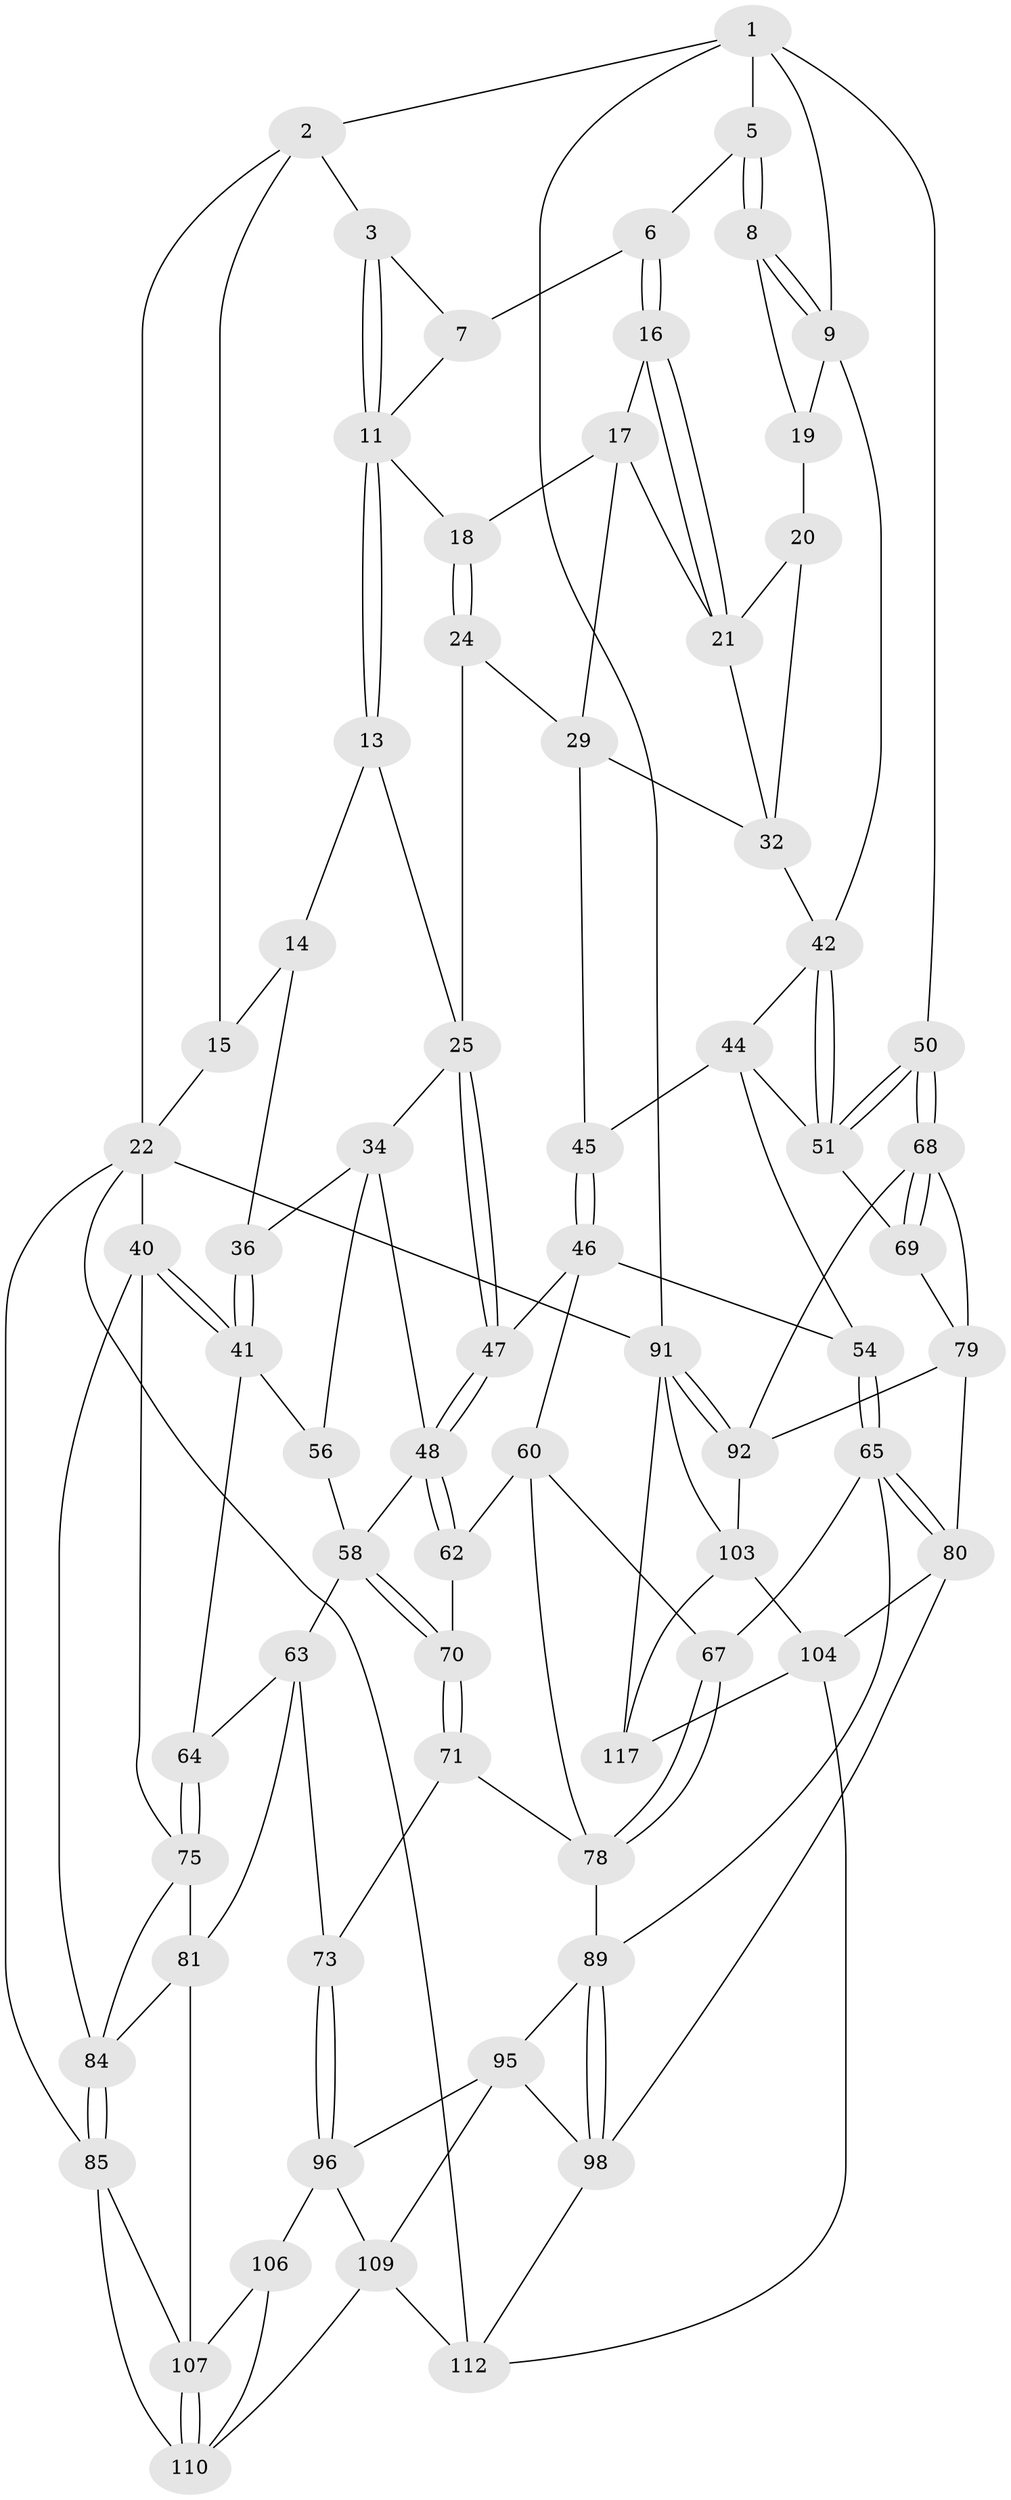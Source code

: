 // Generated by graph-tools (version 1.1) at 2025/52/02/27/25 19:52:35]
// undirected, 70 vertices, 156 edges
graph export_dot {
graph [start="1"]
  node [color=gray90,style=filled];
  1 [pos="+0.882210047050727+0",super="+10"];
  2 [pos="+0.24434767960658663+0"];
  3 [pos="+0.31775998682622814+0",super="+4"];
  5 [pos="+0.9578052910834427+0.06275438107439849"];
  6 [pos="+0.7372226586917947+0"];
  7 [pos="+0.7246741854018677+0"];
  8 [pos="+1+0.1876522721912318"];
  9 [pos="+1+0.19336729902652092",super="+38"];
  11 [pos="+0.3685515052075937+0.07038914158197834",super="+12"];
  13 [pos="+0.3385876508707097+0.17690033979153652"];
  14 [pos="+0.18927050543410373+0.21777562538608441",super="+33"];
  15 [pos="+0.10511590231011565+0.07775120725912824",super="+23"];
  16 [pos="+0.7396970978747133+0.05116517964800192"];
  17 [pos="+0.6598096842359232+0.1457203768536655",super="+28"];
  18 [pos="+0.596402853774729+0.16891952375394195"];
  19 [pos="+0.9892732849336704+0.18920840840297992",super="+37"];
  20 [pos="+0.8851704693076847+0.1706524419195908",super="+31"];
  21 [pos="+0.8554341984986272+0.16122305321289587",super="+27"];
  22 [pos="+0+0.19865972414989116",super="+87"];
  24 [pos="+0.5574759028630565+0.23675507616489236"];
  25 [pos="+0.42346492006348596+0.3005110037926936",super="+26"];
  29 [pos="+0.7130342028131608+0.29367530660659225",super="+30"];
  32 [pos="+0.8212213088082829+0.3243185153509882",super="+39"];
  34 [pos="+0.3125256861700262+0.4346273761624785",super="+35"];
  36 [pos="+0.17380958353879877+0.2585590062556348"];
  40 [pos="+0+0.3934908836447445",super="+76"];
  41 [pos="+0+0.4217001919365525",super="+57"];
  42 [pos="+0.9054373604787924+0.423749204827649",super="+43"];
  44 [pos="+0.7416449169807656+0.4317862229269588",super="+53"];
  45 [pos="+0.6476067575124194+0.394447344933507"];
  46 [pos="+0.5968105081226199+0.4368131349698535",super="+55"];
  47 [pos="+0.5557334710174818+0.43663843595706053"];
  48 [pos="+0.4776754109972808+0.5206446925052229",super="+49"];
  50 [pos="+1+0.4493330356328124"];
  51 [pos="+0.9138174962578949+0.43659185242546567",super="+52"];
  54 [pos="+0.748518332318979+0.6176878005164702"];
  56 [pos="+0.12402021384031717+0.448967555565648"];
  58 [pos="+0.30678220117775584+0.5294650966461457",super="+59"];
  60 [pos="+0.5994957954171058+0.5353535681190771",super="+61"];
  62 [pos="+0.4893335921678282+0.587454871086189"];
  63 [pos="+0.15856344912977746+0.558401227735085",super="+74"];
  64 [pos="+0.078401376000557+0.5891699718988276"];
  65 [pos="+0.7480780567318241+0.6273453160696486",super="+66"];
  67 [pos="+0.5923320250902329+0.5873228125667973"];
  68 [pos="+1+0.7003671764307605",super="+93"];
  69 [pos="+0.9919299696023424+0.66509239327311"];
  70 [pos="+0.30653932165804915+0.532417565424986",super="+77"];
  71 [pos="+0.28946617530888313+0.6507813096230423",super="+72"];
  73 [pos="+0.27012099205776513+0.6907046010808857"];
  75 [pos="+0.0797175779682779+0.6198514609228255",super="+82"];
  78 [pos="+0.5060760773972072+0.6259804450339187",super="+83"];
  79 [pos="+0.8030458024797222+0.6908256790473413",super="+101"];
  80 [pos="+0.7577921076659097+0.6482939982430017",super="+97"];
  81 [pos="+0.17562911942870646+0.6988437472619263",super="+94"];
  84 [pos="+0+0.7893578089881043",super="+88"];
  85 [pos="+0+0.8239101965717673",super="+86"];
  89 [pos="+0.5367980635205416+0.6926117458871028",super="+90"];
  91 [pos="+1+1",super="+118"];
  92 [pos="+1+1",super="+102"];
  95 [pos="+0.3794509894802152+0.7451400766261589",super="+100"];
  96 [pos="+0.2767940648522369+0.7036408337704222",super="+105"];
  98 [pos="+0.5609985186836658+0.7932313871922682",super="+99"];
  103 [pos="+0.7856570275511543+0.8385312031546082",super="+116"];
  104 [pos="+0.7042853847941636+0.8599558357662729",super="+111"];
  106 [pos="+0.26547790300230395+0.832953615408767"];
  107 [pos="+0.11749887973783323+0.8333020362607828",super="+108"];
  109 [pos="+0.41387225364063357+0.8566104191198799",super="+114"];
  110 [pos="+0.10185960152690583+0.881458144169441",super="+115"];
  112 [pos="+0.5608461867908823+1",super="+113"];
  117 [pos="+0.6582895518510612+1"];
  1 -- 2;
  1 -- 5;
  1 -- 50;
  1 -- 91;
  1 -- 9;
  2 -- 3;
  2 -- 15;
  2 -- 22;
  3 -- 11;
  3 -- 11;
  3 -- 7;
  5 -- 6;
  5 -- 8;
  5 -- 8;
  6 -- 7;
  6 -- 16;
  6 -- 16;
  7 -- 11;
  8 -- 9;
  8 -- 9;
  8 -- 19;
  9 -- 42;
  9 -- 19;
  11 -- 13;
  11 -- 13;
  11 -- 18;
  13 -- 14;
  13 -- 25;
  14 -- 15 [weight=2];
  14 -- 36;
  15 -- 22;
  16 -- 17;
  16 -- 21;
  16 -- 21;
  17 -- 18;
  17 -- 29;
  17 -- 21;
  18 -- 24;
  18 -- 24;
  19 -- 20 [weight=2];
  20 -- 21;
  20 -- 32;
  21 -- 32;
  22 -- 40;
  22 -- 91;
  22 -- 112;
  22 -- 85;
  24 -- 25;
  24 -- 29;
  25 -- 47;
  25 -- 47;
  25 -- 34;
  29 -- 45;
  29 -- 32;
  32 -- 42;
  34 -- 56;
  34 -- 36;
  34 -- 48;
  36 -- 41;
  36 -- 41;
  40 -- 41;
  40 -- 41;
  40 -- 75;
  40 -- 84;
  41 -- 56;
  41 -- 64;
  42 -- 51;
  42 -- 51;
  42 -- 44;
  44 -- 45;
  44 -- 51;
  44 -- 54;
  45 -- 46;
  45 -- 46;
  46 -- 47;
  46 -- 54;
  46 -- 60;
  47 -- 48;
  47 -- 48;
  48 -- 62;
  48 -- 62;
  48 -- 58;
  50 -- 51;
  50 -- 51;
  50 -- 68;
  50 -- 68;
  51 -- 69;
  54 -- 65;
  54 -- 65;
  56 -- 58;
  58 -- 70;
  58 -- 70;
  58 -- 63;
  60 -- 67;
  60 -- 62;
  60 -- 78;
  62 -- 70;
  63 -- 64;
  63 -- 81;
  63 -- 73;
  64 -- 75;
  64 -- 75;
  65 -- 80;
  65 -- 80;
  65 -- 89;
  65 -- 67;
  67 -- 78;
  67 -- 78;
  68 -- 69;
  68 -- 69;
  68 -- 79;
  68 -- 92;
  69 -- 79;
  70 -- 71 [weight=2];
  70 -- 71;
  71 -- 73;
  71 -- 78;
  73 -- 96;
  73 -- 96;
  75 -- 81;
  75 -- 84;
  78 -- 89;
  79 -- 80;
  79 -- 92;
  80 -- 98;
  80 -- 104;
  81 -- 107;
  81 -- 84;
  84 -- 85;
  84 -- 85;
  85 -- 107;
  85 -- 110;
  89 -- 98;
  89 -- 98;
  89 -- 95;
  91 -- 92;
  91 -- 92;
  91 -- 117;
  91 -- 103;
  92 -- 103;
  95 -- 96;
  95 -- 109;
  95 -- 98;
  96 -- 106;
  96 -- 109;
  98 -- 112;
  103 -- 104;
  103 -- 117;
  104 -- 112;
  104 -- 117;
  106 -- 107;
  106 -- 110;
  107 -- 110;
  107 -- 110;
  109 -- 110;
  109 -- 112;
}
